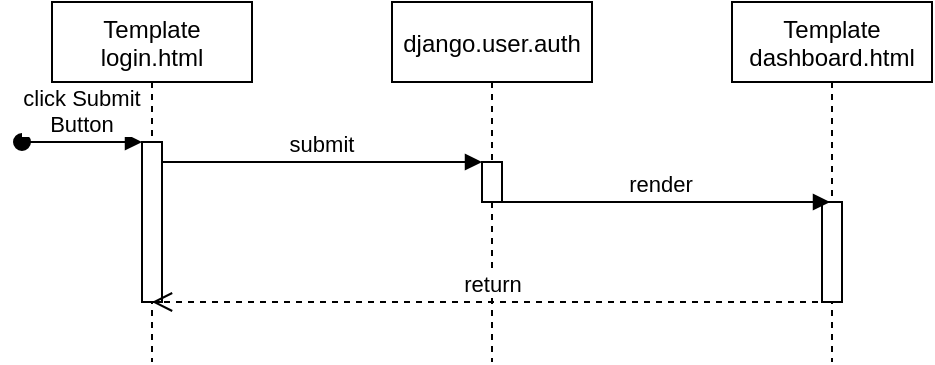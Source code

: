 <mxfile version="13.9.9" type="device"><diagram id="kgpKYQtTHZ0yAKxKKP6v" name="Page-1"><mxGraphModel dx="1086" dy="732" grid="1" gridSize="10" guides="1" tooltips="1" connect="1" arrows="1" fold="1" page="1" pageScale="1" pageWidth="850" pageHeight="1100" math="0" shadow="0"><root><mxCell id="0"/><mxCell id="1" parent="0"/><mxCell id="3nuBFxr9cyL0pnOWT2aG-1" value="Template&#10;login.html" style="shape=umlLifeline;perimeter=lifelinePerimeter;container=1;collapsible=0;recursiveResize=0;rounded=0;shadow=0;strokeWidth=1;" parent="1" vertex="1"><mxGeometry x="130" y="80" width="100" height="180" as="geometry"/></mxCell><mxCell id="3nuBFxr9cyL0pnOWT2aG-2" value="" style="points=[];perimeter=orthogonalPerimeter;rounded=0;shadow=0;strokeWidth=1;" parent="3nuBFxr9cyL0pnOWT2aG-1" vertex="1"><mxGeometry x="45" y="70" width="10" height="80" as="geometry"/></mxCell><mxCell id="3nuBFxr9cyL0pnOWT2aG-3" value="click Submit&#10;Button" style="verticalAlign=bottom;startArrow=oval;endArrow=block;startSize=8;shadow=0;strokeWidth=1;" parent="3nuBFxr9cyL0pnOWT2aG-1" target="3nuBFxr9cyL0pnOWT2aG-2" edge="1"><mxGeometry relative="1" as="geometry"><mxPoint x="-15" y="70" as="sourcePoint"/></mxGeometry></mxCell><mxCell id="3nuBFxr9cyL0pnOWT2aG-5" value="django.user.auth" style="shape=umlLifeline;perimeter=lifelinePerimeter;container=1;collapsible=0;recursiveResize=0;rounded=0;shadow=0;strokeWidth=1;" parent="1" vertex="1"><mxGeometry x="300" y="80" width="100" height="180" as="geometry"/></mxCell><mxCell id="3nuBFxr9cyL0pnOWT2aG-6" value="" style="points=[];perimeter=orthogonalPerimeter;rounded=0;shadow=0;strokeWidth=1;" parent="3nuBFxr9cyL0pnOWT2aG-5" vertex="1"><mxGeometry x="45" y="80" width="10" height="20" as="geometry"/></mxCell><mxCell id="3nuBFxr9cyL0pnOWT2aG-8" value="submit" style="verticalAlign=bottom;endArrow=block;entryX=0;entryY=0;shadow=0;strokeWidth=1;" parent="1" source="3nuBFxr9cyL0pnOWT2aG-2" target="3nuBFxr9cyL0pnOWT2aG-6" edge="1"><mxGeometry relative="1" as="geometry"><mxPoint x="275" y="160" as="sourcePoint"/></mxGeometry></mxCell><mxCell id="8UGAK3gbfTkIq-xpoVZ--1" value="Template&#10;dashboard.html" style="shape=umlLifeline;perimeter=lifelinePerimeter;container=1;collapsible=0;recursiveResize=0;rounded=0;shadow=0;strokeWidth=1;" vertex="1" parent="1"><mxGeometry x="470" y="80" width="100" height="180" as="geometry"/></mxCell><mxCell id="8UGAK3gbfTkIq-xpoVZ--2" value="" style="points=[];perimeter=orthogonalPerimeter;rounded=0;shadow=0;strokeWidth=1;" vertex="1" parent="8UGAK3gbfTkIq-xpoVZ--1"><mxGeometry x="45" y="100" width="10" height="50" as="geometry"/></mxCell><mxCell id="8UGAK3gbfTkIq-xpoVZ--3" value="render" style="verticalAlign=bottom;endArrow=block;entryX=0.4;entryY=0;shadow=0;strokeWidth=1;entryDx=0;entryDy=0;entryPerimeter=0;" edge="1" parent="1" target="8UGAK3gbfTkIq-xpoVZ--2"><mxGeometry relative="1" as="geometry"><mxPoint x="350" y="180" as="sourcePoint"/><mxPoint x="520" y="180" as="targetPoint"/></mxGeometry></mxCell><mxCell id="8UGAK3gbfTkIq-xpoVZ--4" value="return" style="html=1;verticalAlign=bottom;endArrow=open;dashed=1;endSize=8;exitX=0.4;exitY=1;exitDx=0;exitDy=0;exitPerimeter=0;" edge="1" parent="1" source="8UGAK3gbfTkIq-xpoVZ--2" target="3nuBFxr9cyL0pnOWT2aG-1"><mxGeometry relative="1" as="geometry"><mxPoint x="460" y="340" as="sourcePoint"/><mxPoint x="370" y="270" as="targetPoint"/></mxGeometry></mxCell></root></mxGraphModel></diagram></mxfile>